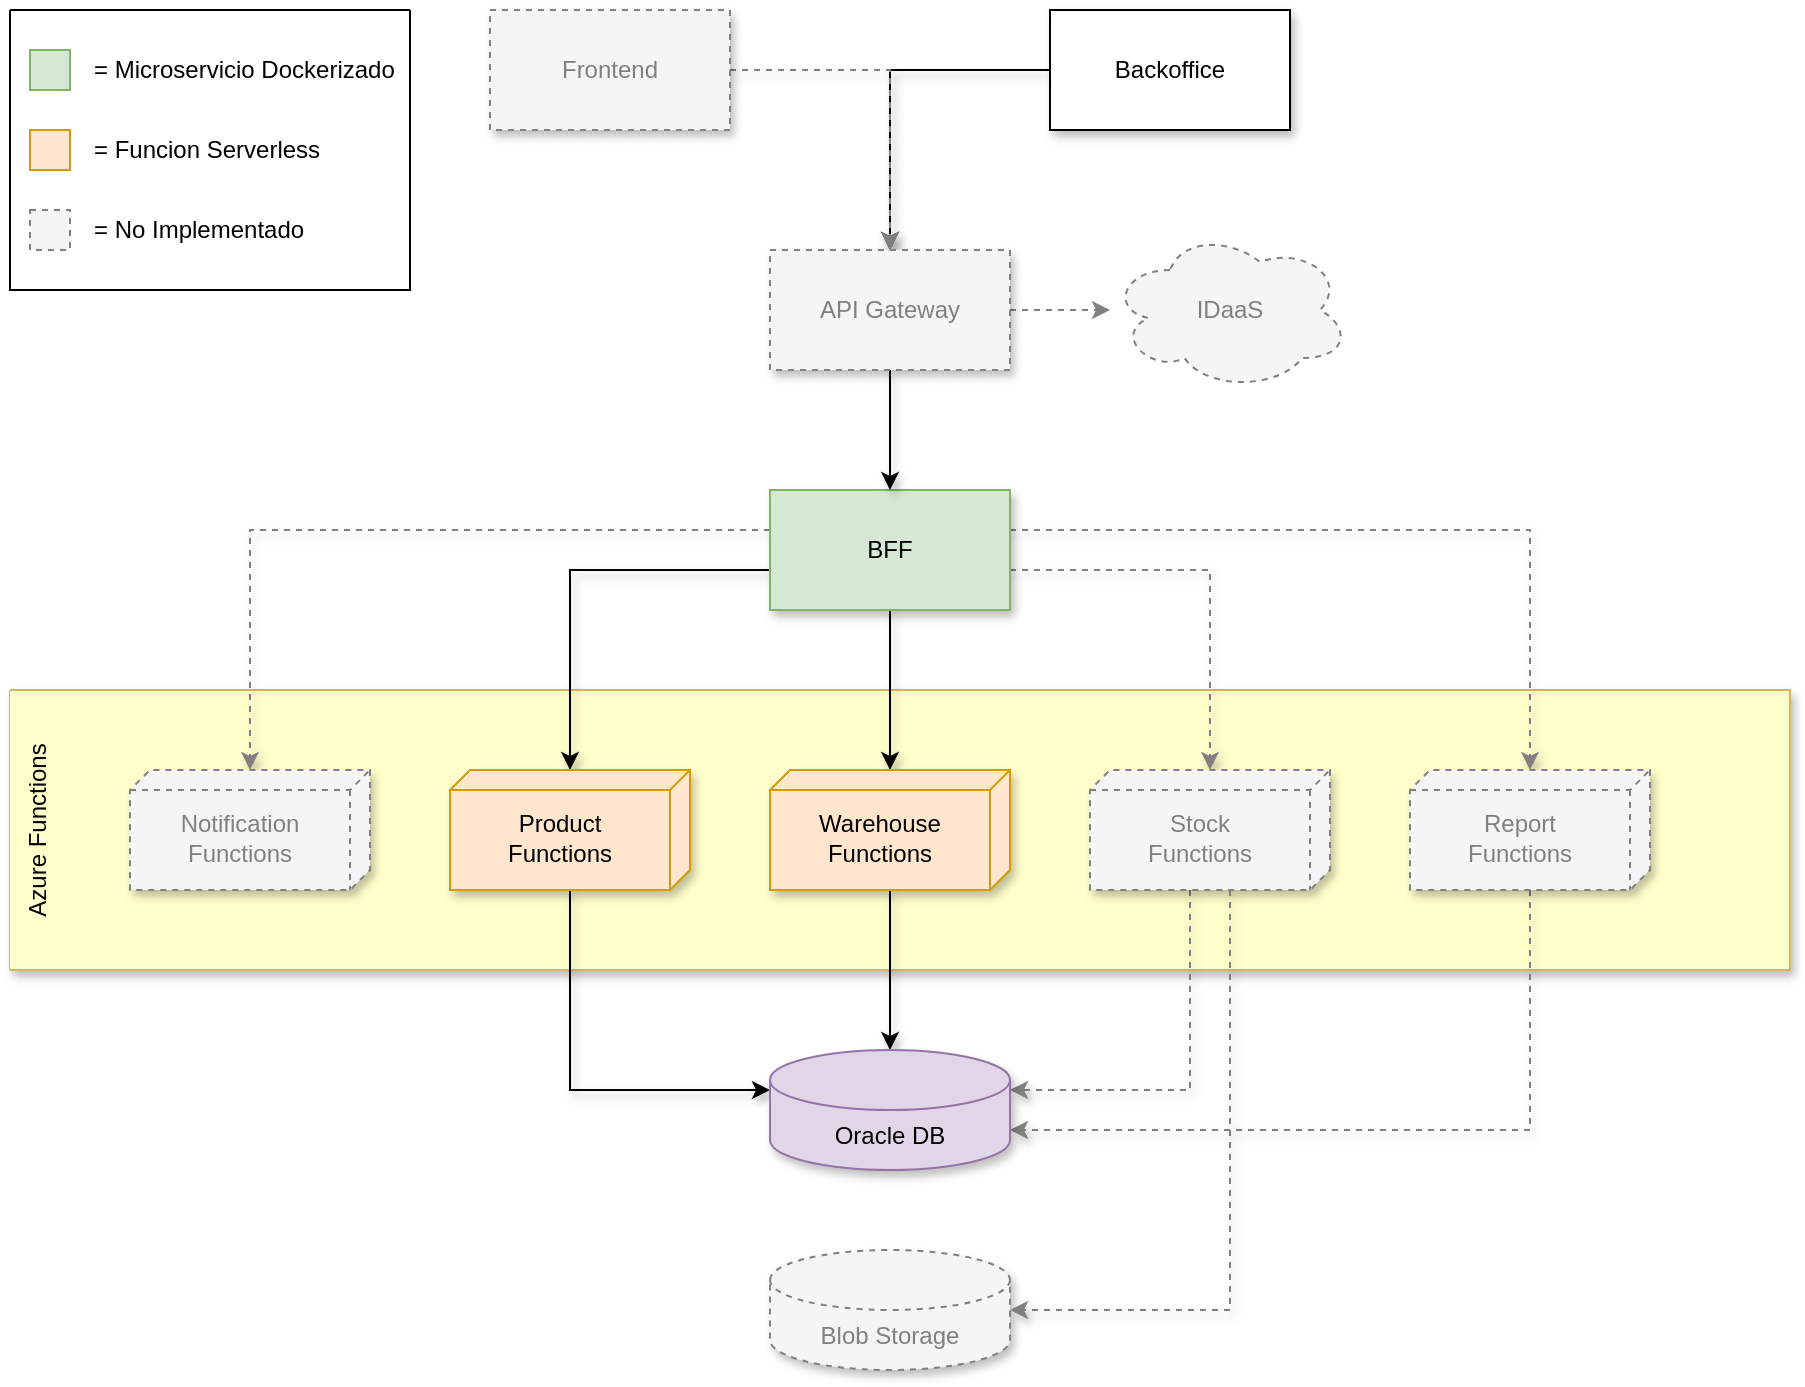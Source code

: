 <mxfile version="28.1.0">
  <diagram name="Página-1" id="AYp_iAeC-qFB2LqofVe3">
    <mxGraphModel dx="2015" dy="710" grid="1" gridSize="10" guides="1" tooltips="1" connect="1" arrows="1" fold="1" page="1" pageScale="1" pageWidth="827" pageHeight="1169" math="0" shadow="0">
      <root>
        <mxCell id="0" />
        <mxCell id="1" parent="0" />
        <mxCell id="X41n3RMcrtdXLVw2FXBI-27" value="Azure Functions" style="swimlane;startSize=0;verticalAlign=top;align=center;fillColor=#fff2cc;strokeColor=#d6b656;fillStyle=auto;swimlaneFillColor=#FFFFCC;horizontal=0;fontStyle=0;shadow=1;" vertex="1" parent="1">
          <mxGeometry x="-120" y="420" width="890" height="140" as="geometry" />
        </mxCell>
        <mxCell id="X41n3RMcrtdXLVw2FXBI-13" style="edgeStyle=orthogonalEdgeStyle;rounded=0;orthogonalLoop=1;jettySize=auto;html=1;shadow=1;" edge="1" parent="1" source="X41n3RMcrtdXLVw2FXBI-1" target="X41n3RMcrtdXLVw2FXBI-4">
          <mxGeometry relative="1" as="geometry" />
        </mxCell>
        <mxCell id="X41n3RMcrtdXLVw2FXBI-1" value="Backoffice" style="rounded=0;whiteSpace=wrap;html=1;shadow=1;" vertex="1" parent="1">
          <mxGeometry x="400" y="80" width="120" height="60" as="geometry" />
        </mxCell>
        <mxCell id="X41n3RMcrtdXLVw2FXBI-12" style="edgeStyle=orthogonalEdgeStyle;rounded=0;orthogonalLoop=1;jettySize=auto;html=1;dashed=1;shadow=1;strokeColor=#808080;" edge="1" parent="1" source="X41n3RMcrtdXLVw2FXBI-2" target="X41n3RMcrtdXLVw2FXBI-4">
          <mxGeometry relative="1" as="geometry" />
        </mxCell>
        <mxCell id="X41n3RMcrtdXLVw2FXBI-2" value="Frontend" style="rounded=0;whiteSpace=wrap;html=1;dashed=1;fillColor=#f5f5f5;fontColor=#808080;strokeColor=#808080;shadow=1;" vertex="1" parent="1">
          <mxGeometry x="120" y="80" width="120" height="60" as="geometry" />
        </mxCell>
        <mxCell id="X41n3RMcrtdXLVw2FXBI-15" style="edgeStyle=orthogonalEdgeStyle;rounded=0;orthogonalLoop=1;jettySize=auto;html=1;shadow=1;" edge="1" parent="1" source="X41n3RMcrtdXLVw2FXBI-3" target="X41n3RMcrtdXLVw2FXBI-6">
          <mxGeometry relative="1" as="geometry">
            <Array as="points">
              <mxPoint x="160" y="360" />
            </Array>
          </mxGeometry>
        </mxCell>
        <mxCell id="X41n3RMcrtdXLVw2FXBI-16" style="edgeStyle=orthogonalEdgeStyle;rounded=0;orthogonalLoop=1;jettySize=auto;html=1;shadow=1;" edge="1" parent="1" source="X41n3RMcrtdXLVw2FXBI-3" target="X41n3RMcrtdXLVw2FXBI-7">
          <mxGeometry relative="1" as="geometry" />
        </mxCell>
        <mxCell id="X41n3RMcrtdXLVw2FXBI-17" style="edgeStyle=orthogonalEdgeStyle;rounded=0;orthogonalLoop=1;jettySize=auto;html=1;dashed=1;shadow=1;strokeColor=#808080;" edge="1" parent="1" source="X41n3RMcrtdXLVw2FXBI-3" target="X41n3RMcrtdXLVw2FXBI-8">
          <mxGeometry relative="1" as="geometry">
            <Array as="points">
              <mxPoint x="480" y="360" />
            </Array>
          </mxGeometry>
        </mxCell>
        <mxCell id="X41n3RMcrtdXLVw2FXBI-18" style="edgeStyle=orthogonalEdgeStyle;rounded=0;orthogonalLoop=1;jettySize=auto;html=1;dashed=1;shadow=1;strokeColor=#808080;" edge="1" parent="1" source="X41n3RMcrtdXLVw2FXBI-3" target="X41n3RMcrtdXLVw2FXBI-11">
          <mxGeometry relative="1" as="geometry">
            <Array as="points">
              <mxPoint x="640" y="340" />
            </Array>
          </mxGeometry>
        </mxCell>
        <mxCell id="X41n3RMcrtdXLVw2FXBI-19" style="edgeStyle=orthogonalEdgeStyle;rounded=0;orthogonalLoop=1;jettySize=auto;html=1;dashed=1;shadow=1;strokeColor=#808080;" edge="1" parent="1" source="X41n3RMcrtdXLVw2FXBI-3" target="X41n3RMcrtdXLVw2FXBI-10">
          <mxGeometry relative="1" as="geometry">
            <Array as="points">
              <mxPoint y="340" />
            </Array>
          </mxGeometry>
        </mxCell>
        <mxCell id="X41n3RMcrtdXLVw2FXBI-3" value="BFF" style="rounded=0;whiteSpace=wrap;html=1;fillColor=#d5e8d4;strokeColor=#82b366;shadow=1;" vertex="1" parent="1">
          <mxGeometry x="260" y="320" width="120" height="60" as="geometry" />
        </mxCell>
        <mxCell id="X41n3RMcrtdXLVw2FXBI-14" style="edgeStyle=orthogonalEdgeStyle;rounded=0;orthogonalLoop=1;jettySize=auto;html=1;shadow=1;" edge="1" parent="1" source="X41n3RMcrtdXLVw2FXBI-4" target="X41n3RMcrtdXLVw2FXBI-3">
          <mxGeometry relative="1" as="geometry" />
        </mxCell>
        <mxCell id="X41n3RMcrtdXLVw2FXBI-36" style="edgeStyle=orthogonalEdgeStyle;rounded=0;orthogonalLoop=1;jettySize=auto;html=1;fillColor=#f5f5f5;strokeColor=#808080;fontColor=#808080;dashed=1;" edge="1" parent="1" source="X41n3RMcrtdXLVw2FXBI-4" target="X41n3RMcrtdXLVw2FXBI-35">
          <mxGeometry relative="1" as="geometry" />
        </mxCell>
        <mxCell id="X41n3RMcrtdXLVw2FXBI-4" value="API Gateway" style="rounded=0;whiteSpace=wrap;html=1;fillColor=#f5f5f5;fontColor=#808080;strokeColor=#808080;dashed=1;shadow=1;" vertex="1" parent="1">
          <mxGeometry x="260" y="200" width="120" height="60" as="geometry" />
        </mxCell>
        <mxCell id="X41n3RMcrtdXLVw2FXBI-23" style="edgeStyle=orthogonalEdgeStyle;rounded=0;orthogonalLoop=1;jettySize=auto;html=1;shadow=1;" edge="1" parent="1" source="X41n3RMcrtdXLVw2FXBI-6" target="X41n3RMcrtdXLVw2FXBI-21">
          <mxGeometry relative="1" as="geometry">
            <Array as="points">
              <mxPoint x="160" y="620" />
            </Array>
          </mxGeometry>
        </mxCell>
        <mxCell id="X41n3RMcrtdXLVw2FXBI-6" value="Product&lt;div&gt;Functions&lt;/div&gt;" style="verticalAlign=middle;align=center;spacingTop=8;spacingLeft=2;spacingRight=12;shape=cube;size=10;direction=south;fontStyle=0;html=1;whiteSpace=wrap;fillColor=#ffe6cc;strokeColor=#d79b00;shadow=1;" vertex="1" parent="1">
          <mxGeometry x="100" y="460" width="120" height="60" as="geometry" />
        </mxCell>
        <mxCell id="X41n3RMcrtdXLVw2FXBI-24" style="edgeStyle=orthogonalEdgeStyle;rounded=0;orthogonalLoop=1;jettySize=auto;html=1;shadow=1;" edge="1" parent="1" source="X41n3RMcrtdXLVw2FXBI-7" target="X41n3RMcrtdXLVw2FXBI-21">
          <mxGeometry relative="1" as="geometry" />
        </mxCell>
        <mxCell id="X41n3RMcrtdXLVw2FXBI-7" value="Warehouse&lt;div&gt;Functions&lt;/div&gt;" style="verticalAlign=middle;align=center;spacingTop=8;spacingLeft=2;spacingRight=12;shape=cube;size=10;direction=south;fontStyle=0;html=1;whiteSpace=wrap;fillColor=#ffe6cc;strokeColor=#d79b00;shadow=1;" vertex="1" parent="1">
          <mxGeometry x="260" y="460" width="120" height="60" as="geometry" />
        </mxCell>
        <mxCell id="X41n3RMcrtdXLVw2FXBI-25" style="edgeStyle=orthogonalEdgeStyle;rounded=0;orthogonalLoop=1;jettySize=auto;html=1;dashed=1;shadow=1;strokeColor=#808080;" edge="1" parent="1" source="X41n3RMcrtdXLVw2FXBI-8" target="X41n3RMcrtdXLVw2FXBI-21">
          <mxGeometry relative="1" as="geometry">
            <Array as="points">
              <mxPoint x="470" y="620" />
            </Array>
          </mxGeometry>
        </mxCell>
        <mxCell id="X41n3RMcrtdXLVw2FXBI-8" value="Stock&lt;div&gt;Functions&lt;/div&gt;" style="verticalAlign=middle;align=center;spacingTop=8;spacingLeft=2;spacingRight=12;shape=cube;size=10;direction=south;fontStyle=0;html=1;whiteSpace=wrap;fillColor=#f5f5f5;fontColor=#808080;strokeColor=#808080;dashed=1;shadow=1;" vertex="1" parent="1">
          <mxGeometry x="420" y="460" width="120" height="60" as="geometry" />
        </mxCell>
        <mxCell id="X41n3RMcrtdXLVw2FXBI-10" value="Notification&lt;div&gt;Functions&lt;/div&gt;" style="verticalAlign=middle;align=center;spacingTop=8;spacingLeft=2;spacingRight=12;shape=cube;size=10;direction=south;fontStyle=0;html=1;whiteSpace=wrap;fillColor=#f5f5f5;fontColor=#808080;strokeColor=#808080;dashed=1;shadow=1;" vertex="1" parent="1">
          <mxGeometry x="-60" y="460" width="120" height="60" as="geometry" />
        </mxCell>
        <mxCell id="X41n3RMcrtdXLVw2FXBI-26" style="edgeStyle=orthogonalEdgeStyle;rounded=0;orthogonalLoop=1;jettySize=auto;html=1;dashed=1;shadow=1;strokeColor=#808080;" edge="1" parent="1" source="X41n3RMcrtdXLVw2FXBI-11" target="X41n3RMcrtdXLVw2FXBI-21">
          <mxGeometry relative="1" as="geometry">
            <Array as="points">
              <mxPoint x="640" y="640" />
            </Array>
          </mxGeometry>
        </mxCell>
        <mxCell id="X41n3RMcrtdXLVw2FXBI-11" value="Report&lt;br&gt;&lt;div&gt;Functions&lt;/div&gt;" style="verticalAlign=middle;align=center;spacingTop=8;spacingLeft=2;spacingRight=12;shape=cube;size=10;direction=south;fontStyle=0;html=1;whiteSpace=wrap;fillColor=#f5f5f5;fontColor=#808080;strokeColor=#808080;dashed=1;shadow=1;" vertex="1" parent="1">
          <mxGeometry x="580" y="460" width="120" height="60" as="geometry" />
        </mxCell>
        <mxCell id="X41n3RMcrtdXLVw2FXBI-21" value="Oracle DB" style="shape=cylinder3;whiteSpace=wrap;html=1;boundedLbl=1;backgroundOutline=1;size=15;fillColor=#e1d5e7;strokeColor=#9673a6;shadow=1;" vertex="1" parent="1">
          <mxGeometry x="260" y="600" width="120" height="60" as="geometry" />
        </mxCell>
        <mxCell id="X41n3RMcrtdXLVw2FXBI-28" value="Blob Storage" style="shape=cylinder3;whiteSpace=wrap;html=1;boundedLbl=1;backgroundOutline=1;size=15;fillColor=#f5f5f5;strokeColor=#808080;shadow=1;fontColor=#808080;dashed=1;" vertex="1" parent="1">
          <mxGeometry x="260" y="700" width="120" height="60" as="geometry" />
        </mxCell>
        <mxCell id="X41n3RMcrtdXLVw2FXBI-35" value="IDaaS" style="ellipse;shape=cloud;whiteSpace=wrap;html=1;fillColor=#f5f5f5;fontColor=#808080;strokeColor=#808080;dashed=1;" vertex="1" parent="1">
          <mxGeometry x="430" y="190" width="120" height="80" as="geometry" />
        </mxCell>
        <mxCell id="X41n3RMcrtdXLVw2FXBI-39" value="" style="swimlane;startSize=0;" vertex="1" parent="1">
          <mxGeometry x="-120" y="80" width="200" height="140" as="geometry" />
        </mxCell>
        <mxCell id="X41n3RMcrtdXLVw2FXBI-31" value="" style="rounded=0;whiteSpace=wrap;html=1;fillColor=#d5e8d4;strokeColor=#82b366;" vertex="1" parent="X41n3RMcrtdXLVw2FXBI-39">
          <mxGeometry x="10" y="20" width="20" height="20" as="geometry" />
        </mxCell>
        <mxCell id="X41n3RMcrtdXLVw2FXBI-32" value="= Microservicio Dockerizado" style="text;html=1;align=left;verticalAlign=middle;whiteSpace=wrap;rounded=0;" vertex="1" parent="X41n3RMcrtdXLVw2FXBI-39">
          <mxGeometry x="40" y="15" width="160" height="30" as="geometry" />
        </mxCell>
        <mxCell id="X41n3RMcrtdXLVw2FXBI-33" value="" style="rounded=0;whiteSpace=wrap;html=1;fillColor=#ffe6cc;strokeColor=#d79b00;" vertex="1" parent="X41n3RMcrtdXLVw2FXBI-39">
          <mxGeometry x="10" y="60" width="20" height="20" as="geometry" />
        </mxCell>
        <mxCell id="X41n3RMcrtdXLVw2FXBI-34" value="= Funcion Serverless" style="text;html=1;align=left;verticalAlign=middle;whiteSpace=wrap;rounded=0;" vertex="1" parent="X41n3RMcrtdXLVw2FXBI-39">
          <mxGeometry x="40" y="55" width="160" height="30" as="geometry" />
        </mxCell>
        <mxCell id="X41n3RMcrtdXLVw2FXBI-37" value="" style="rounded=0;whiteSpace=wrap;html=1;fillColor=#f5f5f5;strokeColor=#808080;fontColor=#333333;dashed=1;" vertex="1" parent="X41n3RMcrtdXLVw2FXBI-39">
          <mxGeometry x="10" y="100" width="20" height="20" as="geometry" />
        </mxCell>
        <mxCell id="X41n3RMcrtdXLVw2FXBI-38" value="= No Implementado" style="text;html=1;align=left;verticalAlign=middle;whiteSpace=wrap;rounded=0;" vertex="1" parent="X41n3RMcrtdXLVw2FXBI-39">
          <mxGeometry x="40" y="95" width="160" height="30" as="geometry" />
        </mxCell>
        <mxCell id="X41n3RMcrtdXLVw2FXBI-40" style="edgeStyle=orthogonalEdgeStyle;rounded=0;orthogonalLoop=1;jettySize=auto;html=1;dashed=1;shadow=1;strokeColor=#808080;" edge="1" parent="1" source="X41n3RMcrtdXLVw2FXBI-8" target="X41n3RMcrtdXLVw2FXBI-28">
          <mxGeometry relative="1" as="geometry">
            <mxPoint x="570" y="580" as="sourcePoint" />
            <mxPoint x="470" y="680" as="targetPoint" />
            <Array as="points">
              <mxPoint x="490" y="730" />
            </Array>
          </mxGeometry>
        </mxCell>
      </root>
    </mxGraphModel>
  </diagram>
</mxfile>
